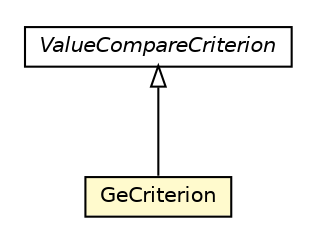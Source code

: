 #!/usr/local/bin/dot
#
# Class diagram 
# Generated by UMLGraph version R5_6_6-8-g8d7759 (http://www.umlgraph.org/)
#

digraph G {
	edge [fontname="Helvetica",fontsize=10,labelfontname="Helvetica",labelfontsize=10];
	node [fontname="Helvetica",fontsize=10,shape=plaintext];
	nodesep=0.25;
	ranksep=0.5;
	// org.dayatang.domain.internal.repo.ValueCompareCriterion
	c2554 [label=<<table title="org.dayatang.domain.internal.repo.ValueCompareCriterion" border="0" cellborder="1" cellspacing="0" cellpadding="2" port="p" href="./ValueCompareCriterion.html">
		<tr><td><table border="0" cellspacing="0" cellpadding="1">
<tr><td align="center" balign="center"><font face="Helvetica-Oblique"> ValueCompareCriterion </font></td></tr>
		</table></td></tr>
		</table>>, URL="./ValueCompareCriterion.html", fontname="Helvetica", fontcolor="black", fontsize=10.0];
	// org.dayatang.domain.internal.repo.GeCriterion
	c2581 [label=<<table title="org.dayatang.domain.internal.repo.GeCriterion" border="0" cellborder="1" cellspacing="0" cellpadding="2" port="p" bgcolor="lemonChiffon" href="./GeCriterion.html">
		<tr><td><table border="0" cellspacing="0" cellpadding="1">
<tr><td align="center" balign="center"> GeCriterion </td></tr>
		</table></td></tr>
		</table>>, URL="./GeCriterion.html", fontname="Helvetica", fontcolor="black", fontsize=10.0];
	//org.dayatang.domain.internal.repo.GeCriterion extends org.dayatang.domain.internal.repo.ValueCompareCriterion
	c2554:p -> c2581:p [dir=back,arrowtail=empty];
}

